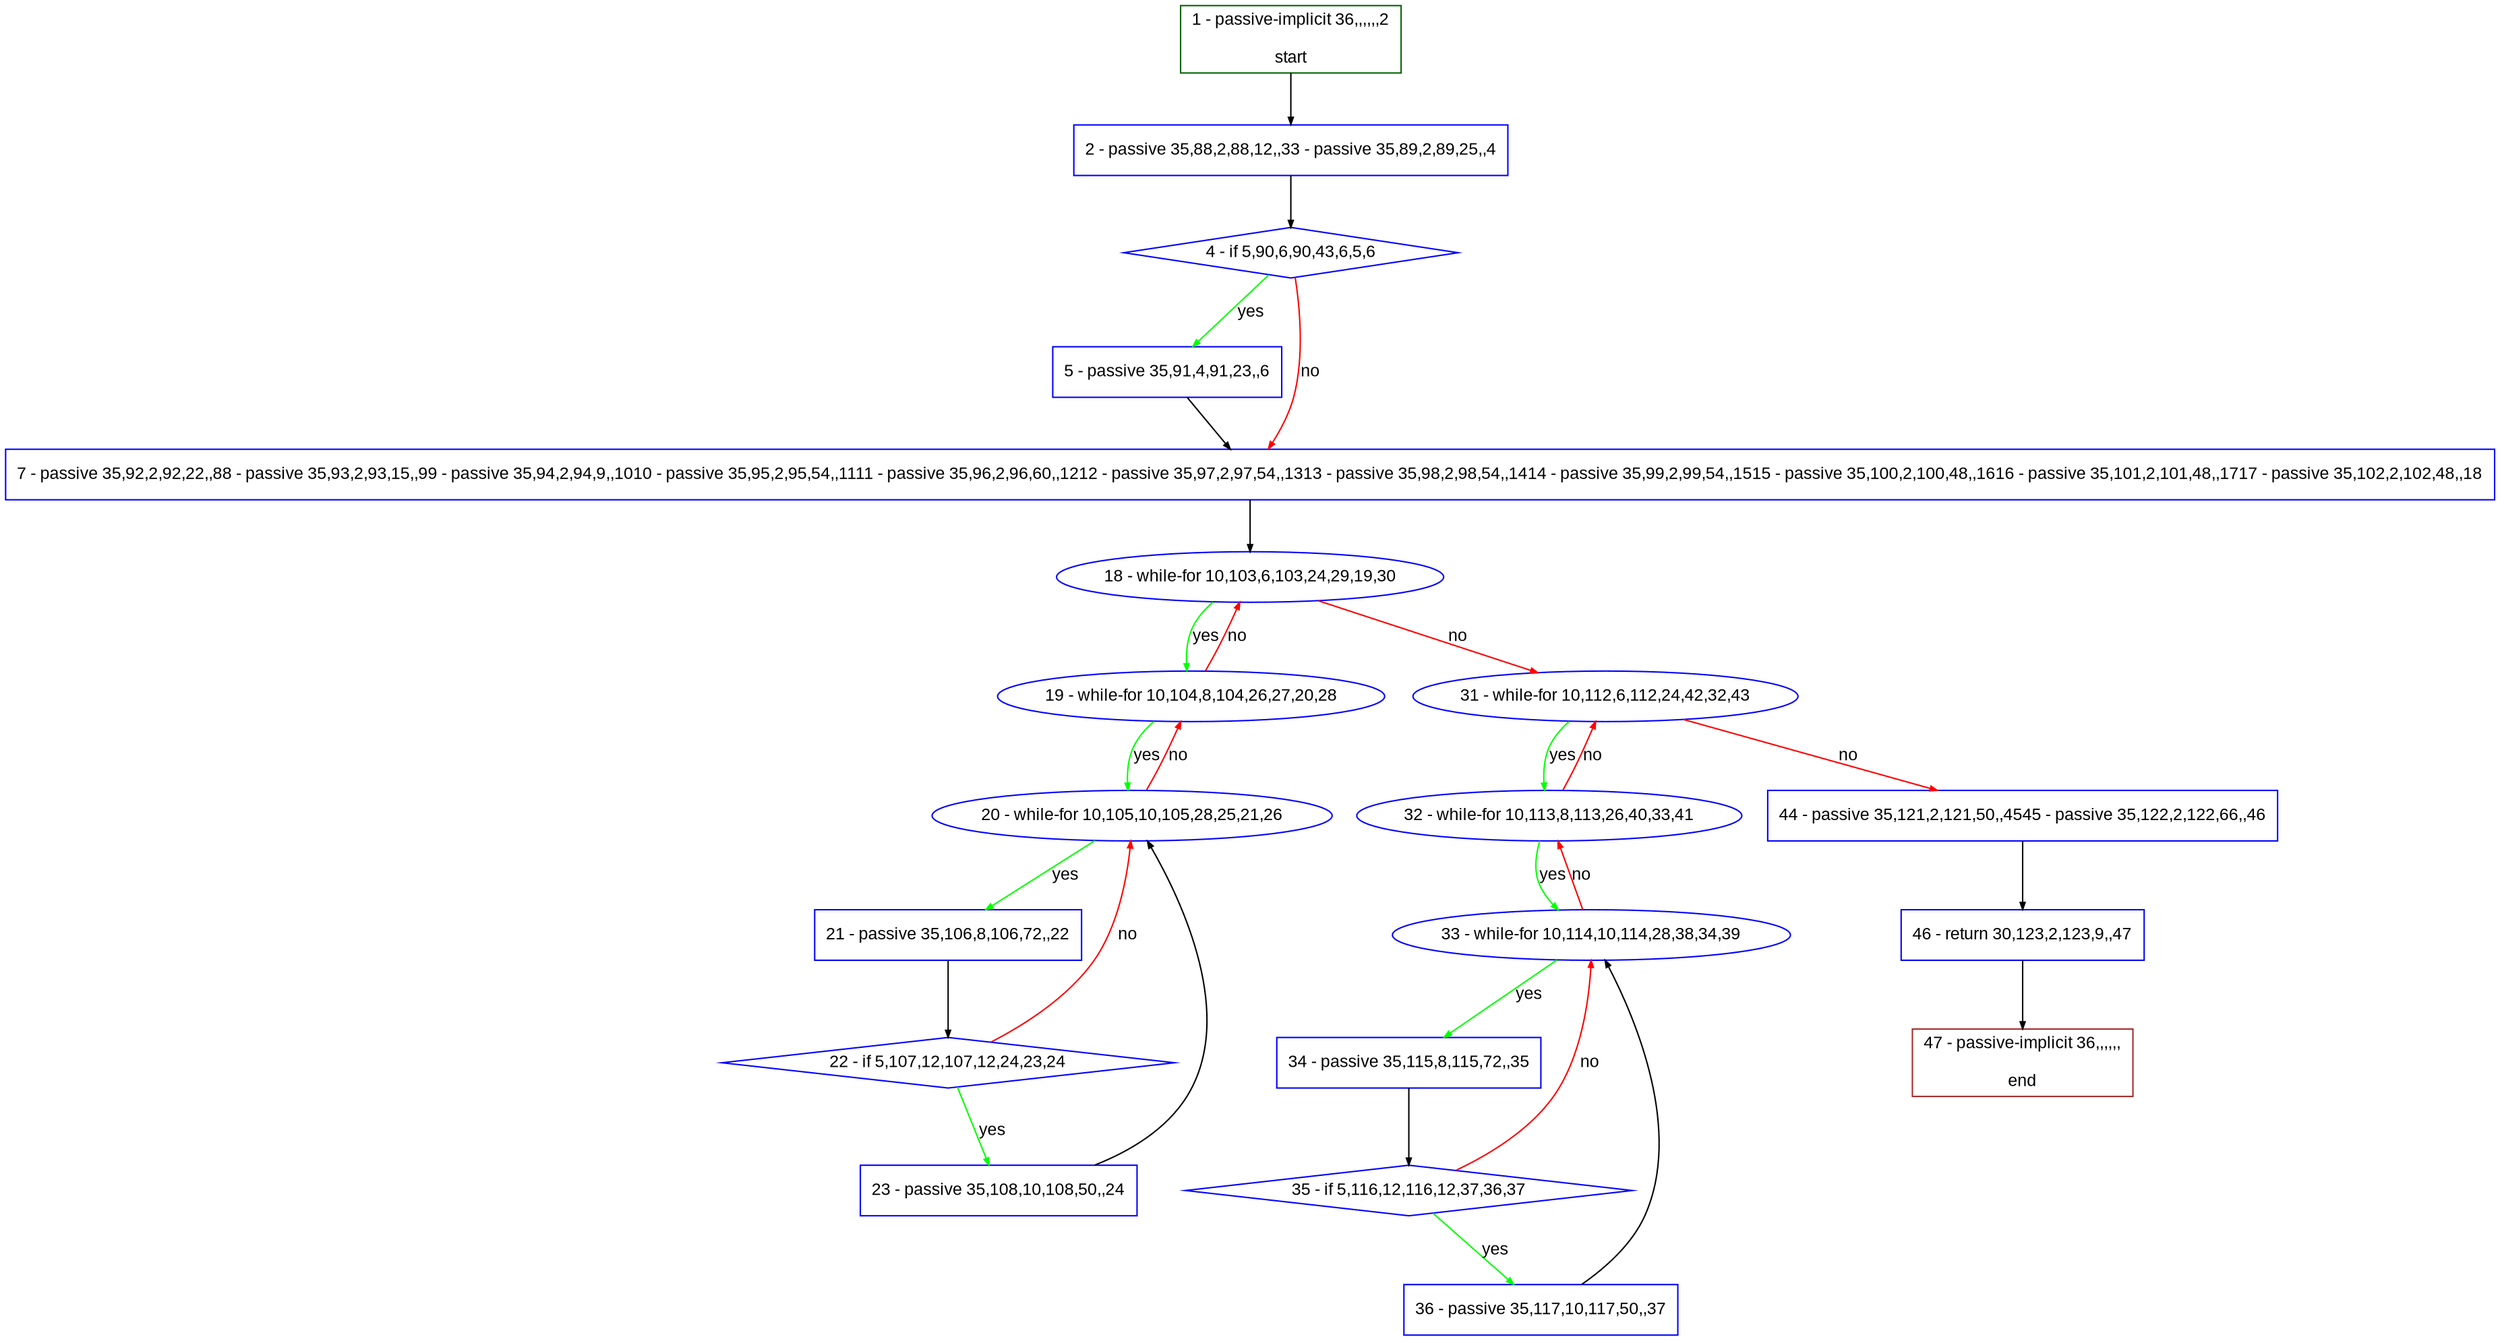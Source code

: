 digraph "" {
  graph [pack="true", label="", fontsize="12", packmode="clust", fontname="Arial", fillcolor="#FFFFCC", bgcolor="white", style="rounded,filled", compound="true"];
  node [node_initialized="no", label="", color="grey", fontsize="12", fillcolor="white", fontname="Arial", style="filled", shape="rectangle", compound="true", fixedsize="false"];
  edge [fontcolor="black", arrowhead="normal", arrowtail="none", arrowsize="0.5", ltail="", label="", color="black", fontsize="12", lhead="", fontname="Arial", dir="forward", compound="true"];
  __N1 [label="2 - passive 35,88,2,88,12,,33 - passive 35,89,2,89,25,,4", color="#0000ff", fillcolor="#ffffff", style="filled", shape="box"];
  __N2 [label="1 - passive-implicit 36,,,,,,2\n\nstart", color="#006400", fillcolor="#ffffff", style="filled", shape="box"];
  __N3 [label="4 - if 5,90,6,90,43,6,5,6", color="#0000ff", fillcolor="#ffffff", style="filled", shape="diamond"];
  __N4 [label="5 - passive 35,91,4,91,23,,6", color="#0000ff", fillcolor="#ffffff", style="filled", shape="box"];
  __N5 [label="7 - passive 35,92,2,92,22,,88 - passive 35,93,2,93,15,,99 - passive 35,94,2,94,9,,1010 - passive 35,95,2,95,54,,1111 - passive 35,96,2,96,60,,1212 - passive 35,97,2,97,54,,1313 - passive 35,98,2,98,54,,1414 - passive 35,99,2,99,54,,1515 - passive 35,100,2,100,48,,1616 - passive 35,101,2,101,48,,1717 - passive 35,102,2,102,48,,18", color="#0000ff", fillcolor="#ffffff", style="filled", shape="box"];
  __N6 [label="18 - while-for 10,103,6,103,24,29,19,30", color="#0000ff", fillcolor="#ffffff", style="filled", shape="oval"];
  __N7 [label="19 - while-for 10,104,8,104,26,27,20,28", color="#0000ff", fillcolor="#ffffff", style="filled", shape="oval"];
  __N8 [label="31 - while-for 10,112,6,112,24,42,32,43", color="#0000ff", fillcolor="#ffffff", style="filled", shape="oval"];
  __N9 [label="20 - while-for 10,105,10,105,28,25,21,26", color="#0000ff", fillcolor="#ffffff", style="filled", shape="oval"];
  __N10 [label="21 - passive 35,106,8,106,72,,22", color="#0000ff", fillcolor="#ffffff", style="filled", shape="box"];
  __N11 [label="22 - if 5,107,12,107,12,24,23,24", color="#0000ff", fillcolor="#ffffff", style="filled", shape="diamond"];
  __N12 [label="23 - passive 35,108,10,108,50,,24", color="#0000ff", fillcolor="#ffffff", style="filled", shape="box"];
  __N13 [label="32 - while-for 10,113,8,113,26,40,33,41", color="#0000ff", fillcolor="#ffffff", style="filled", shape="oval"];
  __N14 [label="44 - passive 35,121,2,121,50,,4545 - passive 35,122,2,122,66,,46", color="#0000ff", fillcolor="#ffffff", style="filled", shape="box"];
  __N15 [label="33 - while-for 10,114,10,114,28,38,34,39", color="#0000ff", fillcolor="#ffffff", style="filled", shape="oval"];
  __N16 [label="34 - passive 35,115,8,115,72,,35", color="#0000ff", fillcolor="#ffffff", style="filled", shape="box"];
  __N17 [label="35 - if 5,116,12,116,12,37,36,37", color="#0000ff", fillcolor="#ffffff", style="filled", shape="diamond"];
  __N18 [label="36 - passive 35,117,10,117,50,,37", color="#0000ff", fillcolor="#ffffff", style="filled", shape="box"];
  __N19 [label="46 - return 30,123,2,123,9,,47", color="#0000ff", fillcolor="#ffffff", style="filled", shape="box"];
  __N20 [label="47 - passive-implicit 36,,,,,,\n\nend", color="#a52a2a", fillcolor="#ffffff", style="filled", shape="box"];
  __N2 -> __N1 [arrowhead="normal", arrowtail="none", color="#000000", label="", dir="forward"];
  __N1 -> __N3 [arrowhead="normal", arrowtail="none", color="#000000", label="", dir="forward"];
  __N3 -> __N4 [arrowhead="normal", arrowtail="none", color="#00ff00", label="yes", dir="forward"];
  __N3 -> __N5 [arrowhead="normal", arrowtail="none", color="#ff0000", label="no", dir="forward"];
  __N4 -> __N5 [arrowhead="normal", arrowtail="none", color="#000000", label="", dir="forward"];
  __N5 -> __N6 [arrowhead="normal", arrowtail="none", color="#000000", label="", dir="forward"];
  __N6 -> __N7 [arrowhead="normal", arrowtail="none", color="#00ff00", label="yes", dir="forward"];
  __N7 -> __N6 [arrowhead="normal", arrowtail="none", color="#ff0000", label="no", dir="forward"];
  __N6 -> __N8 [arrowhead="normal", arrowtail="none", color="#ff0000", label="no", dir="forward"];
  __N7 -> __N9 [arrowhead="normal", arrowtail="none", color="#00ff00", label="yes", dir="forward"];
  __N9 -> __N7 [arrowhead="normal", arrowtail="none", color="#ff0000", label="no", dir="forward"];
  __N9 -> __N10 [arrowhead="normal", arrowtail="none", color="#00ff00", label="yes", dir="forward"];
  __N10 -> __N11 [arrowhead="normal", arrowtail="none", color="#000000", label="", dir="forward"];
  __N11 -> __N9 [arrowhead="normal", arrowtail="none", color="#ff0000", label="no", dir="forward"];
  __N11 -> __N12 [arrowhead="normal", arrowtail="none", color="#00ff00", label="yes", dir="forward"];
  __N12 -> __N9 [arrowhead="normal", arrowtail="none", color="#000000", label="", dir="forward"];
  __N8 -> __N13 [arrowhead="normal", arrowtail="none", color="#00ff00", label="yes", dir="forward"];
  __N13 -> __N8 [arrowhead="normal", arrowtail="none", color="#ff0000", label="no", dir="forward"];
  __N8 -> __N14 [arrowhead="normal", arrowtail="none", color="#ff0000", label="no", dir="forward"];
  __N13 -> __N15 [arrowhead="normal", arrowtail="none", color="#00ff00", label="yes", dir="forward"];
  __N15 -> __N13 [arrowhead="normal", arrowtail="none", color="#ff0000", label="no", dir="forward"];
  __N15 -> __N16 [arrowhead="normal", arrowtail="none", color="#00ff00", label="yes", dir="forward"];
  __N16 -> __N17 [arrowhead="normal", arrowtail="none", color="#000000", label="", dir="forward"];
  __N17 -> __N15 [arrowhead="normal", arrowtail="none", color="#ff0000", label="no", dir="forward"];
  __N17 -> __N18 [arrowhead="normal", arrowtail="none", color="#00ff00", label="yes", dir="forward"];
  __N18 -> __N15 [arrowhead="normal", arrowtail="none", color="#000000", label="", dir="forward"];
  __N14 -> __N19 [arrowhead="normal", arrowtail="none", color="#000000", label="", dir="forward"];
  __N19 -> __N20 [arrowhead="normal", arrowtail="none", color="#000000", label="", dir="forward"];
}
